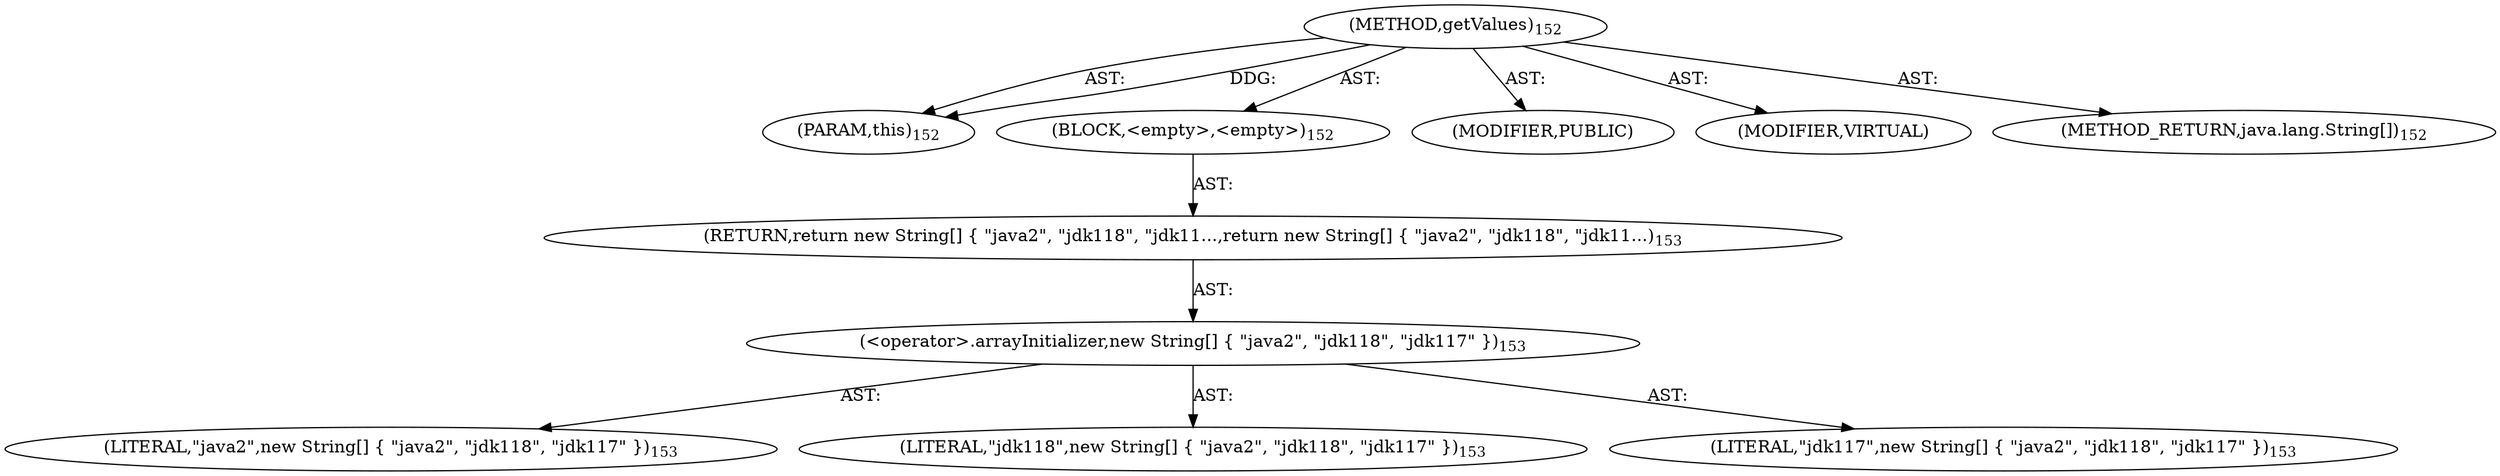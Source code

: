 digraph "getValues" {  
"111669149699" [label = <(METHOD,getValues)<SUB>152</SUB>> ]
"115964117005" [label = <(PARAM,this)<SUB>152</SUB>> ]
"25769803779" [label = <(BLOCK,&lt;empty&gt;,&lt;empty&gt;)<SUB>152</SUB>> ]
"146028888064" [label = <(RETURN,return new String[] { &quot;java2&quot;, &quot;jdk118&quot;, &quot;jdk11...,return new String[] { &quot;java2&quot;, &quot;jdk118&quot;, &quot;jdk11...)<SUB>153</SUB>> ]
"30064771081" [label = <(&lt;operator&gt;.arrayInitializer,new String[] { &quot;java2&quot;, &quot;jdk118&quot;, &quot;jdk117&quot; })<SUB>153</SUB>> ]
"90194313216" [label = <(LITERAL,&quot;java2&quot;,new String[] { &quot;java2&quot;, &quot;jdk118&quot;, &quot;jdk117&quot; })<SUB>153</SUB>> ]
"90194313217" [label = <(LITERAL,&quot;jdk118&quot;,new String[] { &quot;java2&quot;, &quot;jdk118&quot;, &quot;jdk117&quot; })<SUB>153</SUB>> ]
"90194313218" [label = <(LITERAL,&quot;jdk117&quot;,new String[] { &quot;java2&quot;, &quot;jdk118&quot;, &quot;jdk117&quot; })<SUB>153</SUB>> ]
"133143986201" [label = <(MODIFIER,PUBLIC)> ]
"133143986202" [label = <(MODIFIER,VIRTUAL)> ]
"128849018883" [label = <(METHOD_RETURN,java.lang.String[])<SUB>152</SUB>> ]
  "111669149699" -> "115964117005"  [ label = "AST: "] 
  "111669149699" -> "25769803779"  [ label = "AST: "] 
  "111669149699" -> "133143986201"  [ label = "AST: "] 
  "111669149699" -> "133143986202"  [ label = "AST: "] 
  "111669149699" -> "128849018883"  [ label = "AST: "] 
  "25769803779" -> "146028888064"  [ label = "AST: "] 
  "146028888064" -> "30064771081"  [ label = "AST: "] 
  "30064771081" -> "90194313216"  [ label = "AST: "] 
  "30064771081" -> "90194313217"  [ label = "AST: "] 
  "30064771081" -> "90194313218"  [ label = "AST: "] 
  "111669149699" -> "115964117005"  [ label = "DDG: "] 
}
